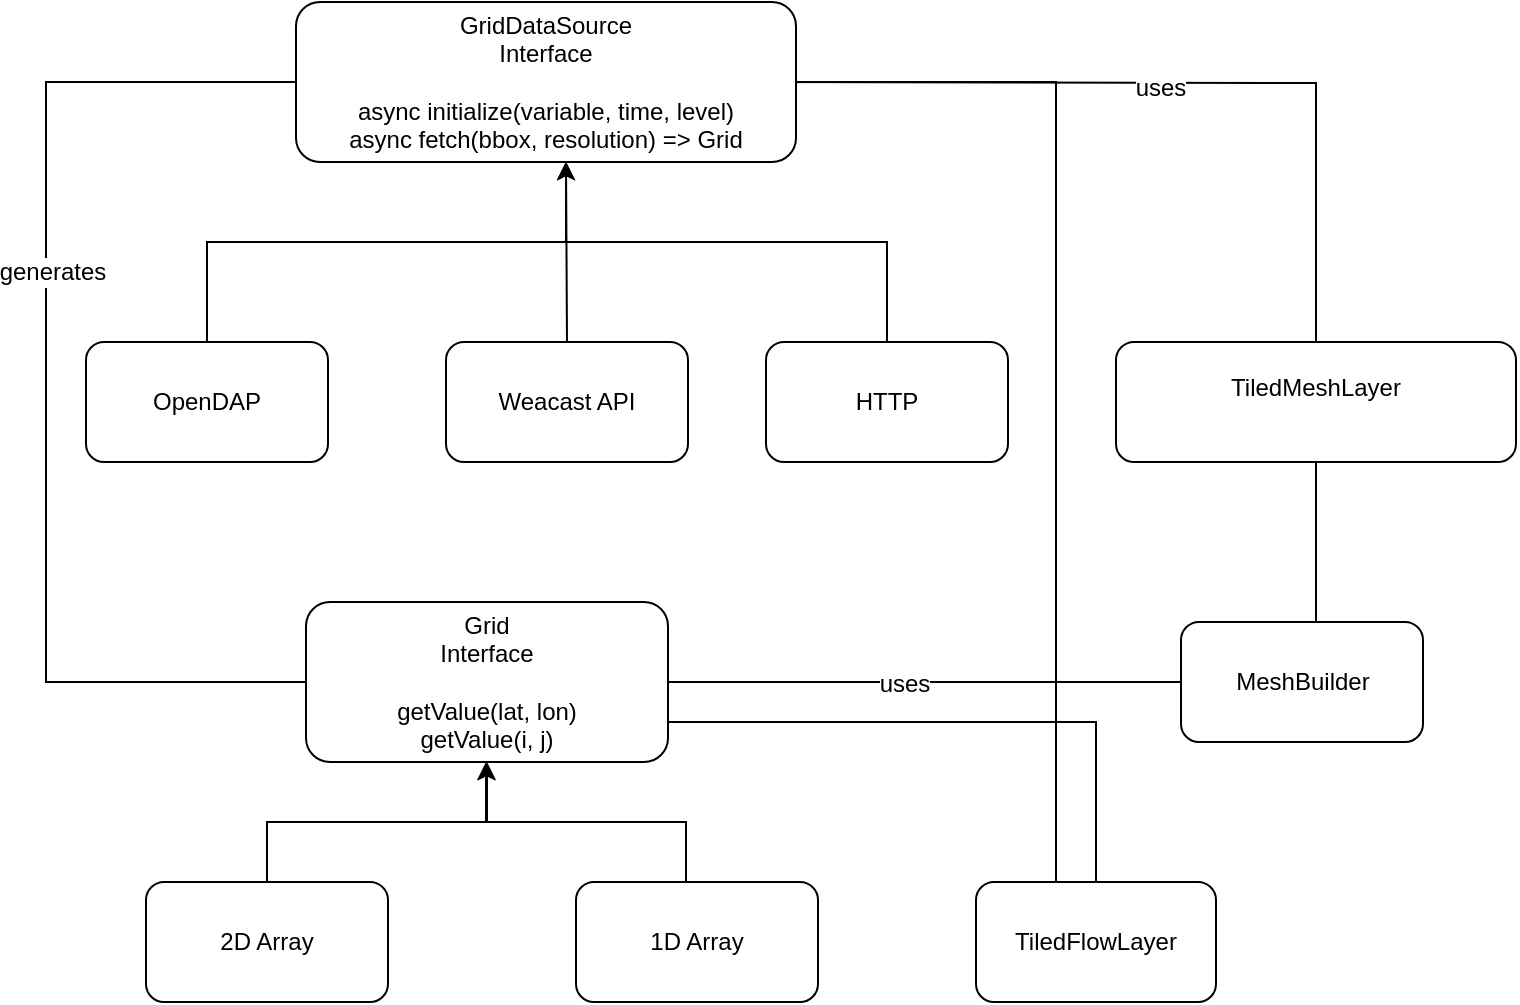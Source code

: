 <mxfile version="12.1.0" type="github" pages="1"><diagram id="gPs2s41Y07IIqCzcLm9W" name="Page-1"><mxGraphModel dx="1422" dy="794" grid="1" gridSize="10" guides="1" tooltips="1" connect="1" arrows="1" fold="1" page="1" pageScale="1" pageWidth="827" pageHeight="1169" math="0" shadow="0"><root><mxCell id="0"/><mxCell id="1" parent="0"/><mxCell id="Ipq9L2rvA38v32CBx3eJ-21" style="edgeStyle=orthogonalEdgeStyle;rounded=0;orthogonalLoop=1;jettySize=auto;html=1;exitX=1;exitY=0.5;exitDx=0;exitDy=0;entryX=0.5;entryY=0;entryDx=0;entryDy=0;endArrow=none;endFill=0;" edge="1" parent="1" target="Ipq9L2rvA38v32CBx3eJ-17"><mxGeometry relative="1" as="geometry"><mxPoint x="425" y="100" as="sourcePoint"/></mxGeometry></mxCell><mxCell id="Ipq9L2rvA38v32CBx3eJ-24" value="uses" style="text;html=1;resizable=0;points=[];align=center;verticalAlign=middle;labelBackgroundColor=#ffffff;" vertex="1" connectable="0" parent="Ipq9L2rvA38v32CBx3eJ-21"><mxGeometry x="-0.004" y="-2" relative="1" as="geometry"><mxPoint as="offset"/></mxGeometry></mxCell><mxCell id="Ipq9L2rvA38v32CBx3eJ-26" style="edgeStyle=orthogonalEdgeStyle;rounded=0;orthogonalLoop=1;jettySize=auto;html=1;exitX=0;exitY=0.5;exitDx=0;exitDy=0;entryX=0;entryY=0.5;entryDx=0;entryDy=0;endArrow=none;endFill=0;" edge="1" parent="1" target="Ipq9L2rvA38v32CBx3eJ-2"><mxGeometry relative="1" as="geometry"><mxPoint x="245" y="100" as="sourcePoint"/><Array as="points"><mxPoint x="75" y="100"/><mxPoint x="75" y="400"/></Array></mxGeometry></mxCell><mxCell id="Ipq9L2rvA38v32CBx3eJ-27" value="generates" style="text;html=1;resizable=0;points=[];align=center;verticalAlign=middle;labelBackgroundColor=#ffffff;" vertex="1" connectable="0" parent="Ipq9L2rvA38v32CBx3eJ-26"><mxGeometry x="-0.443" y="95" relative="1" as="geometry"><mxPoint as="offset"/></mxGeometry></mxCell><mxCell id="Ipq9L2rvA38v32CBx3eJ-1" value="GridDataSource&lt;br&gt;Interface&lt;br&gt;&lt;br&gt;async initialize(variable, time, level)&lt;br&gt;async fetch(bbox, resolution) =&amp;gt; Grid" style="rounded=1;whiteSpace=wrap;html=1;" vertex="1" parent="1"><mxGeometry x="200" y="60" width="250" height="80" as="geometry"/></mxCell><mxCell id="Ipq9L2rvA38v32CBx3eJ-23" style="edgeStyle=none;rounded=0;orthogonalLoop=1;jettySize=auto;html=1;exitX=1;exitY=0.5;exitDx=0;exitDy=0;entryX=0;entryY=0.5;entryDx=0;entryDy=0;endArrow=none;endFill=0;" edge="1" parent="1" source="Ipq9L2rvA38v32CBx3eJ-2" target="Ipq9L2rvA38v32CBx3eJ-18"><mxGeometry relative="1" as="geometry"/></mxCell><mxCell id="Ipq9L2rvA38v32CBx3eJ-25" value="uses" style="text;html=1;resizable=0;points=[];align=center;verticalAlign=middle;labelBackgroundColor=#ffffff;" vertex="1" connectable="0" parent="Ipq9L2rvA38v32CBx3eJ-23"><mxGeometry x="-0.083" y="-1" relative="1" as="geometry"><mxPoint as="offset"/></mxGeometry></mxCell><mxCell id="Ipq9L2rvA38v32CBx3eJ-31" style="edgeStyle=orthogonalEdgeStyle;rounded=0;orthogonalLoop=1;jettySize=auto;html=1;exitX=1;exitY=0.5;exitDx=0;exitDy=0;entryX=0.5;entryY=0;entryDx=0;entryDy=0;endArrow=none;endFill=0;" edge="1" parent="1" source="Ipq9L2rvA38v32CBx3eJ-2" target="Ipq9L2rvA38v32CBx3eJ-28"><mxGeometry relative="1" as="geometry"><Array as="points"><mxPoint x="386" y="420"/><mxPoint x="600" y="420"/></Array></mxGeometry></mxCell><mxCell id="Ipq9L2rvA38v32CBx3eJ-2" value="Grid&lt;br&gt;Interface&lt;br&gt;&lt;br&gt;getValue(lat, lon)&lt;br&gt;getValue(i, j)&lt;br&gt;" style="rounded=1;whiteSpace=wrap;html=1;" vertex="1" parent="1"><mxGeometry x="205" y="360" width="181" height="80" as="geometry"/></mxCell><mxCell id="Ipq9L2rvA38v32CBx3eJ-5" style="edgeStyle=orthogonalEdgeStyle;rounded=0;orthogonalLoop=1;jettySize=auto;html=1;exitX=0.5;exitY=0;exitDx=0;exitDy=0;" edge="1" parent="1" source="Ipq9L2rvA38v32CBx3eJ-3"><mxGeometry relative="1" as="geometry"><mxPoint x="335" y="140" as="targetPoint"/><Array as="points"><mxPoint x="155" y="180"/><mxPoint x="335" y="180"/></Array></mxGeometry></mxCell><mxCell id="Ipq9L2rvA38v32CBx3eJ-3" value="OpenDAP" style="rounded=1;whiteSpace=wrap;html=1;" vertex="1" parent="1"><mxGeometry x="95" y="230" width="121" height="60" as="geometry"/></mxCell><mxCell id="Ipq9L2rvA38v32CBx3eJ-9" style="edgeStyle=orthogonalEdgeStyle;rounded=0;orthogonalLoop=1;jettySize=auto;html=1;exitX=0.5;exitY=0;exitDx=0;exitDy=0;" edge="1" parent="1" source="Ipq9L2rvA38v32CBx3eJ-4"><mxGeometry relative="1" as="geometry"><mxPoint x="335" y="140" as="targetPoint"/><Array as="points"><mxPoint x="335" y="230"/></Array></mxGeometry></mxCell><mxCell id="Ipq9L2rvA38v32CBx3eJ-4" value="Weacast API" style="rounded=1;whiteSpace=wrap;html=1;" vertex="1" parent="1"><mxGeometry x="275" y="230" width="121" height="60" as="geometry"/></mxCell><mxCell id="Ipq9L2rvA38v32CBx3eJ-10" style="edgeStyle=orthogonalEdgeStyle;rounded=0;orthogonalLoop=1;jettySize=auto;html=1;exitX=0.5;exitY=0;exitDx=0;exitDy=0;entryX=0.5;entryY=1;entryDx=0;entryDy=0;" edge="1" parent="1" source="Ipq9L2rvA38v32CBx3eJ-7"><mxGeometry relative="1" as="geometry"><mxPoint x="335" y="140" as="targetPoint"/><Array as="points"><mxPoint x="495" y="180"/><mxPoint x="335" y="180"/></Array></mxGeometry></mxCell><mxCell id="Ipq9L2rvA38v32CBx3eJ-7" value="HTTP" style="rounded=1;whiteSpace=wrap;html=1;" vertex="1" parent="1"><mxGeometry x="435" y="230" width="121" height="60" as="geometry"/></mxCell><mxCell id="Ipq9L2rvA38v32CBx3eJ-13" style="edgeStyle=orthogonalEdgeStyle;rounded=0;orthogonalLoop=1;jettySize=auto;html=1;exitX=0.5;exitY=0;exitDx=0;exitDy=0;" edge="1" parent="1" source="Ipq9L2rvA38v32CBx3eJ-11" target="Ipq9L2rvA38v32CBx3eJ-2"><mxGeometry relative="1" as="geometry"><Array as="points"><mxPoint x="395" y="470"/><mxPoint x="295" y="470"/></Array></mxGeometry></mxCell><mxCell id="Ipq9L2rvA38v32CBx3eJ-11" value="1D Array" style="rounded=1;whiteSpace=wrap;html=1;" vertex="1" parent="1"><mxGeometry x="340" y="500" width="121" height="60" as="geometry"/></mxCell><mxCell id="Ipq9L2rvA38v32CBx3eJ-14" style="edgeStyle=orthogonalEdgeStyle;rounded=0;orthogonalLoop=1;jettySize=auto;html=1;exitX=0.5;exitY=0;exitDx=0;exitDy=0;entryX=0.5;entryY=1;entryDx=0;entryDy=0;" edge="1" parent="1" source="Ipq9L2rvA38v32CBx3eJ-12" target="Ipq9L2rvA38v32CBx3eJ-2"><mxGeometry relative="1" as="geometry"><mxPoint x="295" y="450" as="targetPoint"/></mxGeometry></mxCell><mxCell id="Ipq9L2rvA38v32CBx3eJ-12" value="2D Array" style="rounded=1;whiteSpace=wrap;html=1;" vertex="1" parent="1"><mxGeometry x="125" y="500" width="121" height="60" as="geometry"/></mxCell><mxCell id="Ipq9L2rvA38v32CBx3eJ-22" style="edgeStyle=orthogonalEdgeStyle;rounded=0;orthogonalLoop=1;jettySize=auto;html=1;exitX=0.5;exitY=1;exitDx=0;exitDy=0;entryX=0.5;entryY=0;entryDx=0;entryDy=0;endArrow=none;endFill=0;" edge="1" parent="1" source="Ipq9L2rvA38v32CBx3eJ-17" target="Ipq9L2rvA38v32CBx3eJ-18"><mxGeometry relative="1" as="geometry"><Array as="points"><mxPoint x="710" y="370"/></Array></mxGeometry></mxCell><mxCell id="Ipq9L2rvA38v32CBx3eJ-17" value="TiledMeshLayer&lt;br&gt;&lt;br&gt;" style="rounded=1;whiteSpace=wrap;html=1;" vertex="1" parent="1"><mxGeometry x="610" y="230" width="200" height="60" as="geometry"/></mxCell><mxCell id="Ipq9L2rvA38v32CBx3eJ-18" value="MeshBuilder" style="rounded=1;whiteSpace=wrap;html=1;" vertex="1" parent="1"><mxGeometry x="642.5" y="370" width="121" height="60" as="geometry"/></mxCell><mxCell id="Ipq9L2rvA38v32CBx3eJ-30" style="edgeStyle=orthogonalEdgeStyle;rounded=0;orthogonalLoop=1;jettySize=auto;html=1;exitX=0.5;exitY=0;exitDx=0;exitDy=0;entryX=1;entryY=0.5;entryDx=0;entryDy=0;endArrow=none;endFill=0;" edge="1" parent="1" source="Ipq9L2rvA38v32CBx3eJ-28" target="Ipq9L2rvA38v32CBx3eJ-1"><mxGeometry relative="1" as="geometry"><Array as="points"><mxPoint x="580" y="530"/><mxPoint x="580" y="100"/></Array></mxGeometry></mxCell><mxCell id="Ipq9L2rvA38v32CBx3eJ-28" value="TiledFlowLayer" style="rounded=1;whiteSpace=wrap;html=1;" vertex="1" parent="1"><mxGeometry x="540" y="500" width="120" height="60" as="geometry"/></mxCell></root></mxGraphModel></diagram></mxfile>